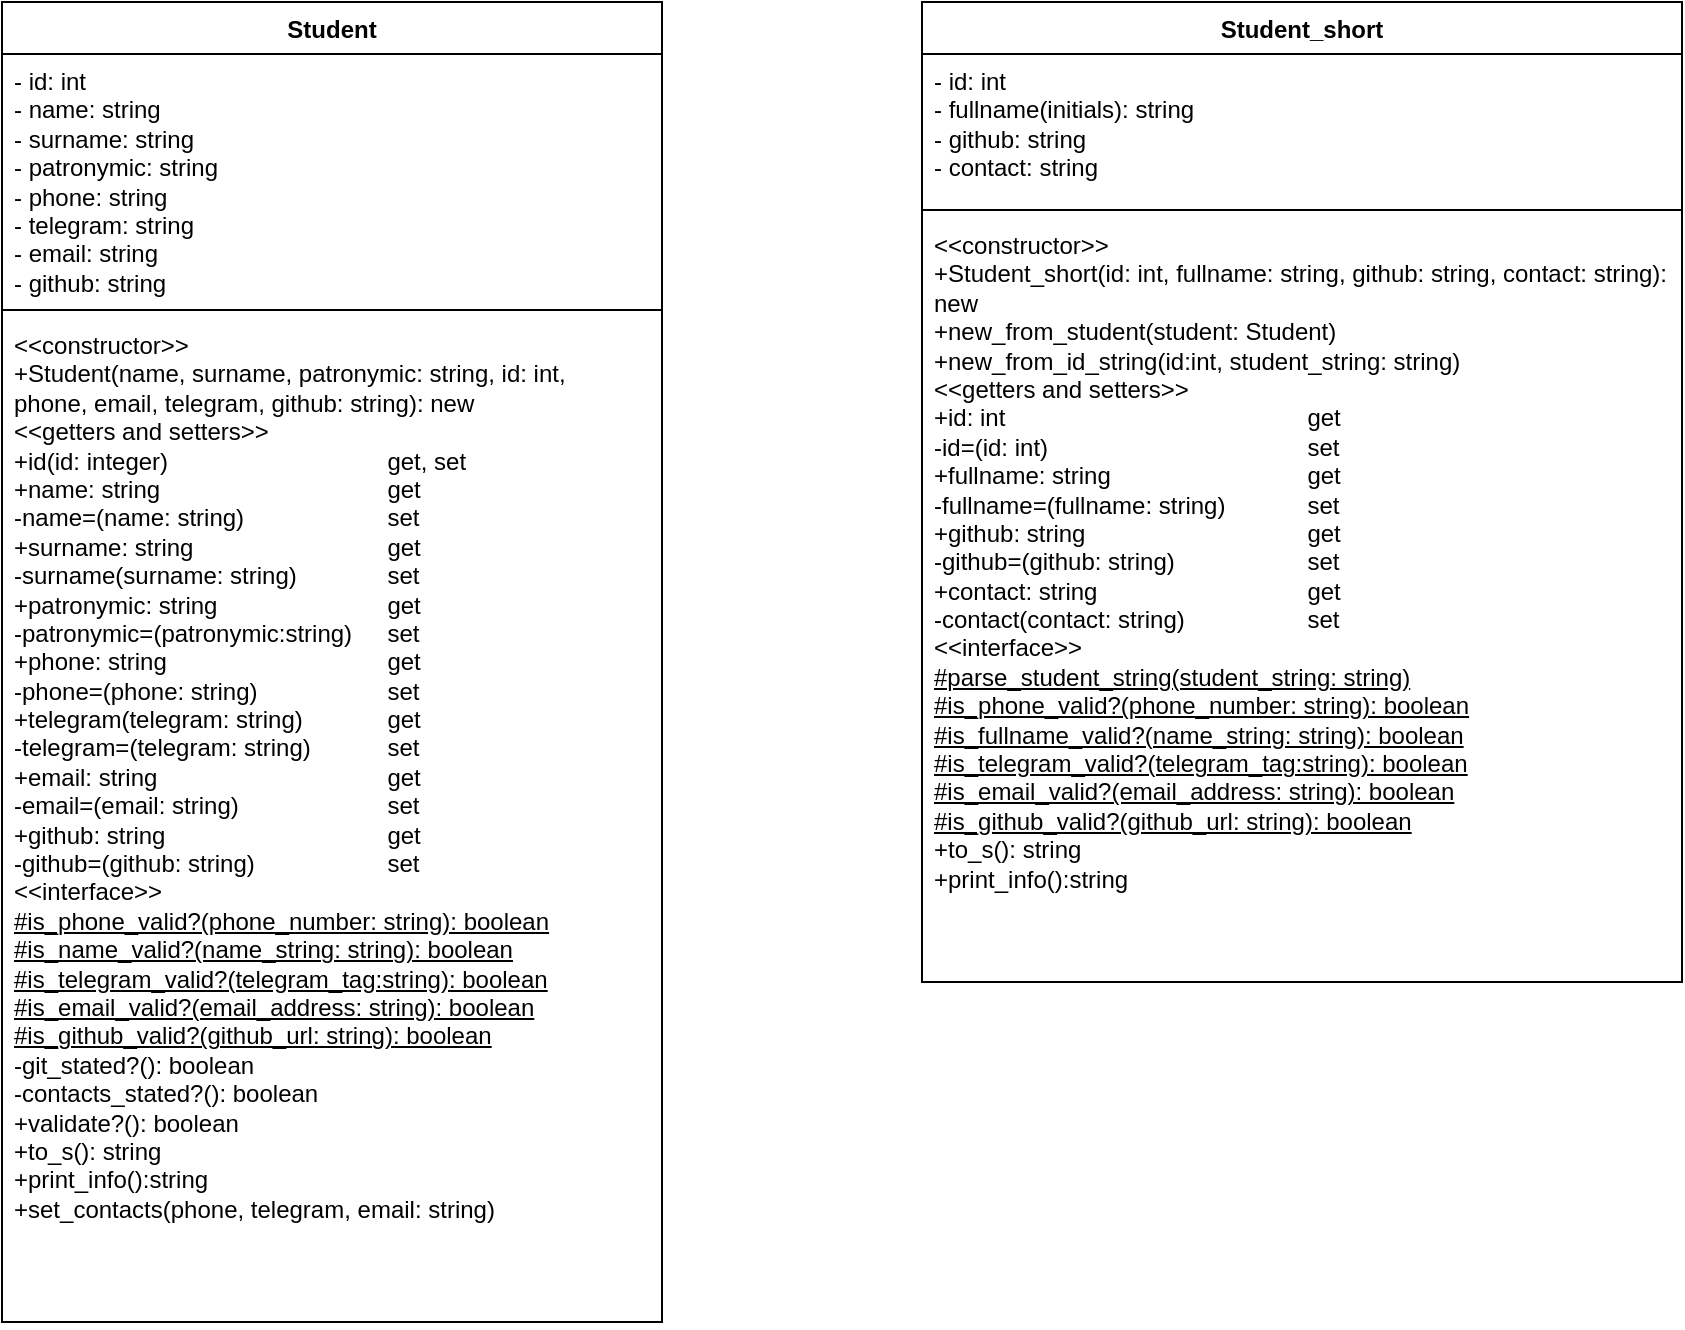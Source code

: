 <mxfile version="24.7.17">
  <diagram name="Page-1" id="Ctjg0No3zUCwtpp85kTk">
    <mxGraphModel dx="1434" dy="908" grid="1" gridSize="10" guides="1" tooltips="1" connect="1" arrows="1" fold="1" page="1" pageScale="1" pageWidth="1654" pageHeight="2336" math="0" shadow="0">
      <root>
        <mxCell id="0" />
        <mxCell id="1" parent="0" />
        <mxCell id="KuUxCCZHSnEd986gLyKA-1" value="Student" style="swimlane;fontStyle=1;align=center;verticalAlign=top;childLayout=stackLayout;horizontal=1;startSize=26;horizontalStack=0;resizeParent=1;resizeParentMax=0;resizeLast=0;collapsible=1;marginBottom=0;whiteSpace=wrap;html=1;" parent="1" vertex="1">
          <mxGeometry x="80" y="660" width="330" height="660" as="geometry">
            <mxRectangle x="385" y="350" width="80" height="30" as="alternateBounds" />
          </mxGeometry>
        </mxCell>
        <mxCell id="KuUxCCZHSnEd986gLyKA-2" value="- id: int&lt;div&gt;- name: string&lt;/div&gt;&lt;div&gt;- surname: string&lt;/div&gt;&lt;div&gt;- patronymic: string&lt;/div&gt;&lt;div&gt;- phone: string&lt;/div&gt;&lt;div&gt;- telegram: string&lt;/div&gt;&lt;div&gt;- email: string&lt;/div&gt;&lt;div&gt;- github: string&lt;/div&gt;" style="text;strokeColor=none;fillColor=none;align=left;verticalAlign=top;spacingLeft=4;spacingRight=4;overflow=hidden;rotatable=0;points=[[0,0.5],[1,0.5]];portConstraint=eastwest;whiteSpace=wrap;html=1;" parent="KuUxCCZHSnEd986gLyKA-1" vertex="1">
          <mxGeometry y="26" width="330" height="124" as="geometry" />
        </mxCell>
        <mxCell id="KuUxCCZHSnEd986gLyKA-3" value="" style="line;strokeWidth=1;fillColor=none;align=left;verticalAlign=middle;spacingTop=-1;spacingLeft=3;spacingRight=3;rotatable=0;labelPosition=right;points=[];portConstraint=eastwest;strokeColor=inherit;" parent="KuUxCCZHSnEd986gLyKA-1" vertex="1">
          <mxGeometry y="150" width="330" height="8" as="geometry" />
        </mxCell>
        <mxCell id="KuUxCCZHSnEd986gLyKA-4" value="&amp;lt;&amp;lt;constructor&amp;gt;&amp;gt;&lt;div&gt;+Student(name, surname, patronymic: string, id: int,&amp;nbsp;&lt;/div&gt;&lt;div&gt;phone, email, telegram, github: string): new&lt;/div&gt;&lt;div&gt;&amp;lt;&amp;lt;getters and setters&amp;gt;&amp;gt;&lt;/div&gt;&lt;div&gt;+id(id: integer)&lt;span style=&quot;white-space: pre;&quot;&gt;&#x9;&lt;/span&gt;&lt;span style=&quot;white-space: pre;&quot;&gt;&#x9;&lt;span style=&quot;white-space: pre;&quot;&gt;&#x9;&lt;/span&gt;&lt;span style=&quot;white-space: pre;&quot;&gt;&#x9;&lt;span style=&quot;white-space: pre;&quot;&gt;&#x9;&lt;/span&gt;&lt;/span&gt;&lt;/span&gt;get, set&lt;/div&gt;&lt;div&gt;+name: string&lt;span style=&quot;white-space: pre;&quot;&gt;&#x9;&lt;/span&gt;&lt;span style=&quot;white-space: pre;&quot;&gt;&#x9;&lt;span style=&quot;white-space: pre;&quot;&gt;&#x9;&lt;/span&gt;&lt;span style=&quot;white-space: pre;&quot;&gt;&#x9;&lt;span style=&quot;white-space: pre;&quot;&gt;&#x9;&lt;/span&gt;&lt;/span&gt;&lt;/span&gt;get&lt;/div&gt;&lt;div&gt;-name=(name: string)&lt;span style=&quot;white-space: pre;&quot;&gt;&#x9;&lt;/span&gt;&lt;span style=&quot;white-space: pre;&quot;&gt;&#x9;&lt;span style=&quot;white-space: pre;&quot;&gt;&#x9;&lt;/span&gt;&lt;/span&gt;set&lt;/div&gt;&lt;div&gt;+surname: string&lt;span style=&quot;white-space: pre;&quot;&gt;&#x9;&lt;/span&gt;&lt;span style=&quot;white-space: pre;&quot;&gt;&#x9;&lt;/span&gt;&lt;span style=&quot;white-space: pre;&quot;&gt;&#x9;&lt;span style=&quot;white-space: pre;&quot;&gt;&#x9;&lt;/span&gt;&lt;/span&gt;get&lt;/div&gt;&lt;div&gt;-surname(surname: string)&lt;span style=&quot;white-space: pre;&quot;&gt;&#x9;&lt;span style=&quot;white-space: pre;&quot;&gt;&#x9;&lt;/span&gt;&lt;/span&gt;set&lt;/div&gt;&lt;div&gt;+patronymic: string&lt;span style=&quot;white-space: pre;&quot;&gt;&#x9;&lt;/span&gt;&lt;span style=&quot;white-space: pre;&quot;&gt;&#x9;&lt;/span&gt;&lt;span style=&quot;white-space: pre;&quot;&gt;&#x9;&lt;span style=&quot;white-space: pre;&quot;&gt;&#x9;&lt;/span&gt;&lt;/span&gt;get&lt;/div&gt;&lt;div&gt;-patronymic=(patronymic:string)&lt;span style=&quot;white-space: pre;&quot;&gt;&#x9;&lt;/span&gt;set&lt;/div&gt;&lt;div&gt;+phone: string&lt;span style=&quot;white-space: pre;&quot;&gt;&#x9;&lt;/span&gt;&lt;span style=&quot;white-space: pre;&quot;&gt;&#x9;&lt;/span&gt;&lt;span style=&quot;white-space: pre;&quot;&gt;&#x9;&lt;/span&gt;&lt;span style=&quot;white-space: pre;&quot;&gt;&#x9;&lt;/span&gt;&lt;span style=&quot;white-space: pre;&quot;&gt;&#x9;&lt;/span&gt;get&lt;/div&gt;&lt;div&gt;-phone=(phone: string)&lt;span style=&quot;white-space: pre;&quot;&gt;&#x9;&lt;/span&gt;&lt;span style=&quot;white-space: pre;&quot;&gt;&#x9;&lt;/span&gt;&lt;span style=&quot;white-space: pre;&quot;&gt;&#x9;&lt;/span&gt;set&lt;/div&gt;&lt;div&gt;+telegram(telegram: string)&lt;span style=&quot;white-space: pre;&quot;&gt;&#x9;&lt;/span&gt;&lt;span style=&quot;white-space: pre;&quot;&gt;&#x9;&lt;/span&gt;get&lt;/div&gt;&lt;div&gt;-telegram=(telegram: string)&lt;span style=&quot;white-space: pre;&quot;&gt;&#x9;&lt;/span&gt;&lt;span style=&quot;white-space: pre;&quot;&gt;&#x9;&lt;/span&gt;set&lt;/div&gt;&lt;div&gt;+email: string&lt;span style=&quot;white-space: pre;&quot;&gt;&#x9;&lt;/span&gt;&lt;span style=&quot;white-space: pre;&quot;&gt;&#x9;&lt;/span&gt;&lt;span style=&quot;white-space: pre;&quot;&gt;&#x9;&lt;/span&gt;&lt;span style=&quot;white-space: pre;&quot;&gt;&#x9;&lt;/span&gt;&lt;span style=&quot;white-space: pre;&quot;&gt;&#x9;&lt;/span&gt;get&lt;/div&gt;&lt;div&gt;-email=(email: string)&lt;span style=&quot;white-space: pre;&quot;&gt;&#x9;&lt;/span&gt;&lt;span style=&quot;white-space: pre;&quot;&gt;&#x9;&lt;/span&gt;&lt;span style=&quot;white-space: pre;&quot;&gt;&#x9;&lt;/span&gt;set&lt;/div&gt;&lt;div&gt;+github: string&lt;span style=&quot;white-space: pre;&quot;&gt;&#x9;&lt;/span&gt;&lt;span style=&quot;white-space: pre;&quot;&gt;&#x9;&lt;/span&gt;&lt;span style=&quot;white-space: pre;&quot;&gt;&#x9;&lt;/span&gt;&lt;span style=&quot;white-space: pre;&quot;&gt;&#x9;&lt;/span&gt;&lt;span style=&quot;white-space: pre;&quot;&gt;&#x9;&lt;/span&gt;get&lt;/div&gt;&lt;div&gt;-github=(github: string)&lt;span style=&quot;white-space: pre;&quot;&gt;&#x9;&lt;/span&gt;&lt;span style=&quot;white-space: pre;&quot;&gt;&#x9;&lt;/span&gt;&lt;span style=&quot;white-space: pre;&quot;&gt;&#x9;&lt;/span&gt;set&lt;/div&gt;&lt;div&gt;&amp;lt;&amp;lt;interface&amp;gt;&amp;gt;&lt;/div&gt;&lt;div&gt;&lt;u&gt;#is_phone_valid?(phone_number: string): boolean&lt;/u&gt;&lt;/div&gt;&lt;div&gt;&lt;u&gt;#is_name_valid?(name_string: string): boolean&lt;/u&gt;&lt;/div&gt;&lt;div&gt;&lt;u&gt;#is_telegram_valid?(telegram_tag:string): boolean&lt;/u&gt;&lt;/div&gt;&lt;div&gt;&lt;u&gt;#is_email_valid?(email_address: string): boolean&lt;/u&gt;&lt;/div&gt;&lt;div&gt;&lt;u&gt;#is_github_valid?(github_url: string): boolean&lt;/u&gt;&lt;/div&gt;&lt;div&gt;-git_stated?(): boolean&lt;/div&gt;&lt;div&gt;-contacts_stated?(): boolean&lt;/div&gt;&lt;div&gt;+validate?(): boolean&lt;/div&gt;&lt;div&gt;+to_s(): string&lt;/div&gt;&lt;div&gt;+print_info():string&lt;/div&gt;&lt;div&gt;+set_contacts(phone, telegram, email: string)&lt;/div&gt;&lt;div&gt;&amp;nbsp;&lt;/div&gt;" style="text;strokeColor=none;fillColor=none;align=left;verticalAlign=top;spacingLeft=4;spacingRight=4;overflow=hidden;rotatable=0;points=[[0,0.5],[1,0.5]];portConstraint=eastwest;whiteSpace=wrap;html=1;" parent="KuUxCCZHSnEd986gLyKA-1" vertex="1">
          <mxGeometry y="158" width="330" height="502" as="geometry" />
        </mxCell>
        <mxCell id="AG0WjQAsVARgPapO6NZo-1" value="Student_short" style="swimlane;fontStyle=1;align=center;verticalAlign=top;childLayout=stackLayout;horizontal=1;startSize=26;horizontalStack=0;resizeParent=1;resizeParentMax=0;resizeLast=0;collapsible=1;marginBottom=0;whiteSpace=wrap;html=1;" vertex="1" parent="1">
          <mxGeometry x="540" y="660" width="380" height="490" as="geometry" />
        </mxCell>
        <mxCell id="AG0WjQAsVARgPapO6NZo-2" value="- id: int&lt;div&gt;- fullname(initials): string&lt;/div&gt;&lt;div&gt;- github: string&lt;/div&gt;&lt;div&gt;- contact: string&lt;/div&gt;" style="text;strokeColor=none;fillColor=none;align=left;verticalAlign=top;spacingLeft=4;spacingRight=4;overflow=hidden;rotatable=0;points=[[0,0.5],[1,0.5]];portConstraint=eastwest;whiteSpace=wrap;html=1;" vertex="1" parent="AG0WjQAsVARgPapO6NZo-1">
          <mxGeometry y="26" width="380" height="74" as="geometry" />
        </mxCell>
        <mxCell id="AG0WjQAsVARgPapO6NZo-3" value="" style="line;strokeWidth=1;fillColor=none;align=left;verticalAlign=middle;spacingTop=-1;spacingLeft=3;spacingRight=3;rotatable=0;labelPosition=right;points=[];portConstraint=eastwest;strokeColor=inherit;" vertex="1" parent="AG0WjQAsVARgPapO6NZo-1">
          <mxGeometry y="100" width="380" height="8" as="geometry" />
        </mxCell>
        <mxCell id="AG0WjQAsVARgPapO6NZo-4" value="&lt;div&gt;&amp;lt;&amp;lt;constructor&amp;gt;&amp;gt;&lt;/div&gt;&lt;div&gt;+Student_short(id: int, fullname: string, github: string, contact: string): new&lt;/div&gt;&lt;div&gt;+new_from_student(student: Student)&lt;/div&gt;&lt;div&gt;+new_from_id_string(id:int, student_string: string)&lt;/div&gt;&amp;lt;&amp;lt;getters and setters&amp;gt;&amp;gt;&lt;div&gt;+id: int&amp;nbsp;&lt;span style=&quot;white-space: pre;&quot;&gt;&#x9;&lt;/span&gt;&lt;span style=&quot;white-space: pre;&quot;&gt;&#x9;&lt;span style=&quot;white-space: pre;&quot;&gt;&#x9;&lt;span style=&quot;white-space: pre;&quot;&gt;&#x9;&lt;span style=&quot;white-space: pre;&quot;&gt;&#x9;&lt;/span&gt;&lt;span style=&quot;white-space: pre;&quot;&gt;&#x9;&lt;/span&gt;&lt;/span&gt;&lt;/span&gt;get&lt;/span&gt;&lt;/div&gt;&lt;div&gt;-id=(id: int)&lt;span style=&quot;white-space: pre;&quot;&gt;&#x9;&lt;/span&gt;&lt;span style=&quot;white-space: pre;&quot;&gt;&#x9;&lt;span style=&quot;white-space: pre;&quot;&gt;&#x9;&lt;span style=&quot;white-space: pre;&quot;&gt;&#x9;&lt;/span&gt;&lt;span style=&quot;white-space: pre;&quot;&gt;&#x9;&lt;/span&gt;&lt;/span&gt;&lt;/span&gt;set&lt;/div&gt;&lt;div&gt;+fullname: string&lt;span style=&quot;white-space: pre;&quot;&gt;&#x9;&lt;span style=&quot;white-space: pre;&quot;&gt;&#x9;&lt;span style=&quot;white-space: pre;&quot;&gt;&#x9;&lt;/span&gt;&lt;span style=&quot;white-space: pre;&quot;&gt;&#x9;&lt;/span&gt;&lt;/span&gt;&lt;/span&gt;get&lt;/div&gt;&lt;div&gt;-fullname=(fullname: string)&lt;span style=&quot;white-space: pre;&quot;&gt;&#x9;&lt;/span&gt;&lt;span style=&quot;white-space: pre;&quot;&gt;&#x9;&lt;/span&gt;set&lt;/div&gt;&lt;div&gt;&lt;div&gt;+github: string&lt;span style=&quot;white-space: pre;&quot;&gt;&#x9;&lt;/span&gt;&lt;span style=&quot;white-space: pre;&quot;&gt;&#x9;&lt;/span&gt;&lt;span style=&quot;white-space: pre;&quot;&gt;&#x9;&lt;/span&gt;&lt;span style=&quot;white-space: pre;&quot;&gt;&#x9;&lt;/span&gt;&lt;span style=&quot;white-space: pre;&quot;&gt;&#x9;&lt;/span&gt;get&lt;/div&gt;&lt;div&gt;-github=(github: string)&lt;span style=&quot;white-space: pre;&quot;&gt;&#x9;&lt;/span&gt;&lt;span style=&quot;white-space: pre;&quot;&gt;&#x9;&lt;/span&gt;&lt;span style=&quot;white-space: pre;&quot;&gt;&#x9;&lt;/span&gt;set&lt;/div&gt;&lt;div&gt;+contact: string&lt;span style=&quot;white-space: pre;&quot;&gt;&#x9;&lt;/span&gt;&lt;span style=&quot;white-space: pre;&quot;&gt;&#x9;&lt;/span&gt;&lt;span style=&quot;white-space: pre;&quot;&gt;&#x9;&lt;/span&gt;&lt;span style=&quot;white-space: pre;&quot;&gt;&#x9;&lt;/span&gt;get&lt;/div&gt;&lt;div&gt;-contact(contact: string)&lt;span style=&quot;white-space: pre;&quot;&gt;&#x9;&lt;/span&gt;&lt;span style=&quot;white-space: pre;&quot;&gt;&#x9;&lt;/span&gt;&lt;span style=&quot;white-space: pre;&quot;&gt;&#x9;&lt;/span&gt;set&lt;/div&gt;&lt;div&gt;&amp;lt;&amp;lt;interface&amp;gt;&amp;gt;&lt;/div&gt;&lt;/div&gt;&lt;div&gt;&lt;u&gt;#parse_student_string(student_string: string)&lt;/u&gt;&lt;/div&gt;&lt;div&gt;&lt;div&gt;&lt;u&gt;#is_phone_valid?(phone_number: string): boolean&lt;/u&gt;&lt;/div&gt;&lt;div&gt;&lt;u&gt;#is_fullname_valid?(name_string: string): boolean&lt;/u&gt;&lt;/div&gt;&lt;div&gt;&lt;u&gt;#is_telegram_valid?(telegram_tag:string): boolean&lt;/u&gt;&lt;/div&gt;&lt;div&gt;&lt;u&gt;#is_email_valid?(email_address: string): boolean&lt;/u&gt;&lt;/div&gt;&lt;div&gt;&lt;u&gt;#is_github_valid?(github_url: string): boolean&lt;/u&gt;&lt;/div&gt;&lt;/div&gt;&lt;div&gt;&lt;div&gt;+to_s(): string&lt;/div&gt;&lt;div&gt;+print_info():string&lt;/div&gt;&lt;/div&gt;&lt;div&gt;&lt;br&gt;&lt;/div&gt;" style="text;strokeColor=none;fillColor=none;align=left;verticalAlign=top;spacingLeft=4;spacingRight=4;overflow=hidden;rotatable=0;points=[[0,0.5],[1,0.5]];portConstraint=eastwest;whiteSpace=wrap;html=1;" vertex="1" parent="AG0WjQAsVARgPapO6NZo-1">
          <mxGeometry y="108" width="380" height="382" as="geometry" />
        </mxCell>
      </root>
    </mxGraphModel>
  </diagram>
</mxfile>

